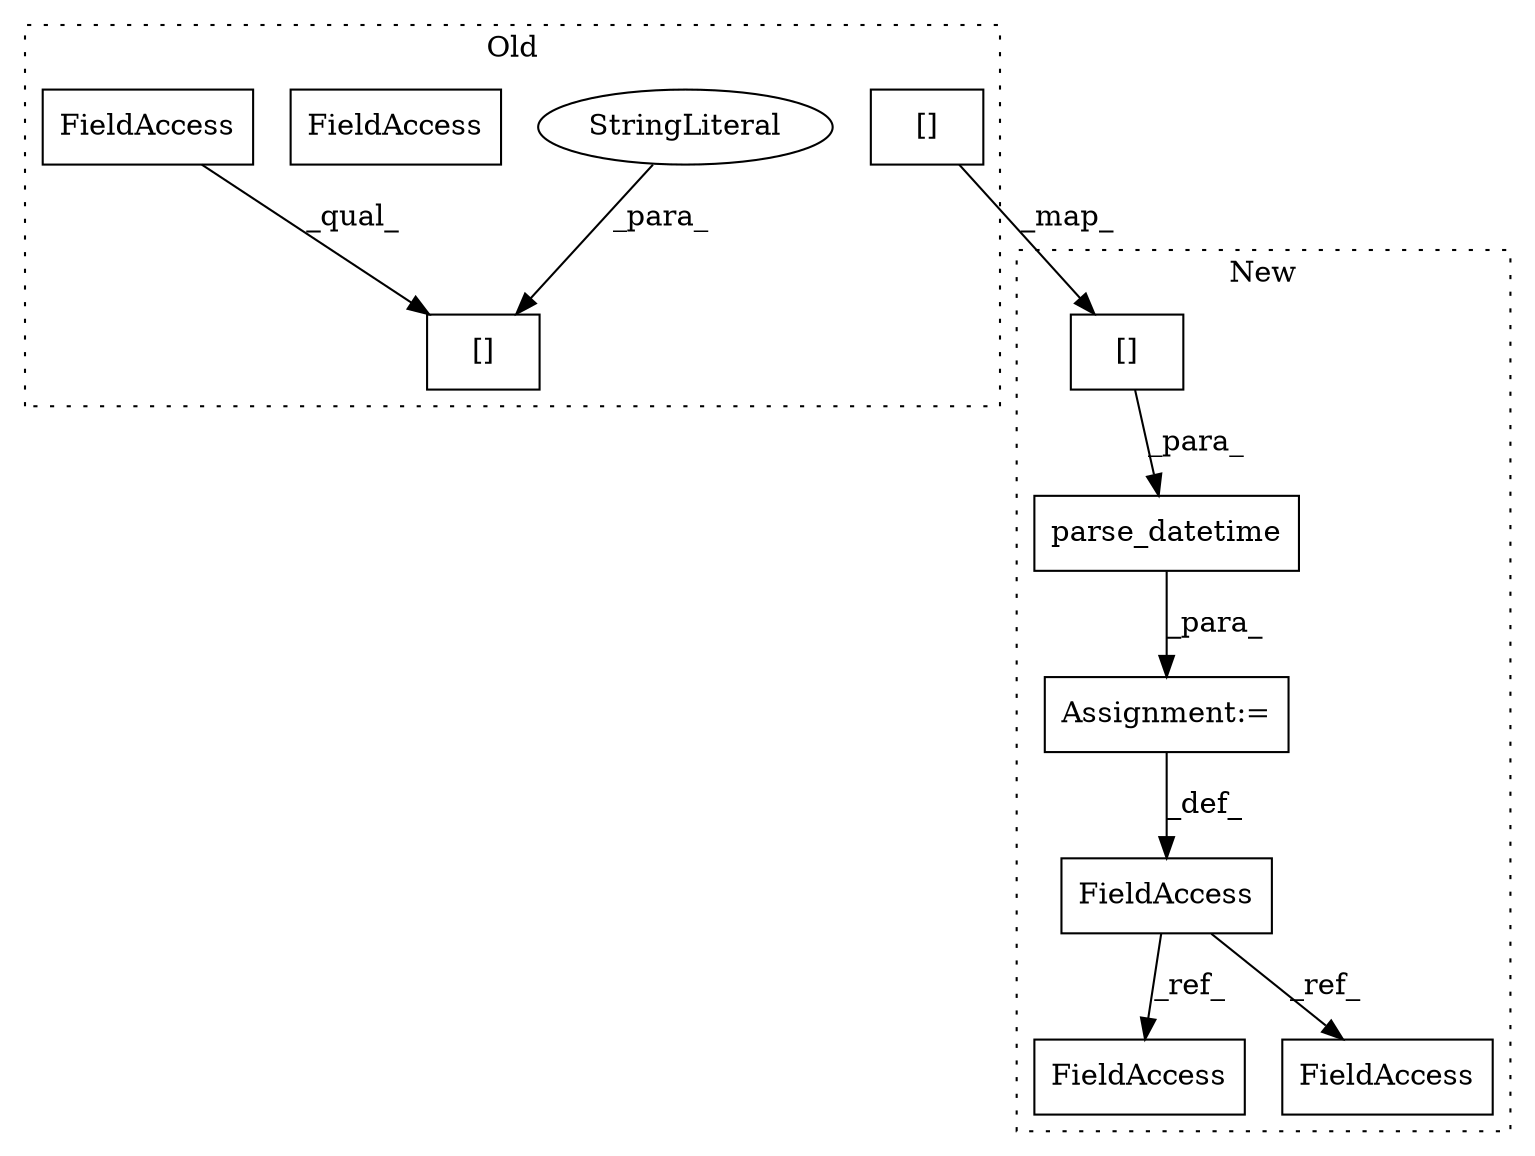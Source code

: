 digraph G {
subgraph cluster0 {
1 [label="[]" a="2" s="6767,6792" l="10,1" shape="box"];
3 [label="StringLiteral" a="45" s="6777" l="15" shape="ellipse"];
5 [label="[]" a="2" s="6579,6604" l="10,1" shape="box"];
6 [label="FieldAccess" a="22" s="6767" l="1" shape="box"];
11 [label="FieldAccess" a="22" s="6767" l="1" shape="box"];
label = "Old";
style="dotted";
}
subgraph cluster1 {
2 [label="parse_datetime" a="32" s="6640,6681" l="15,1" shape="box"];
4 [label="[]" a="2" s="6655,6680" l="10,1" shape="box"];
7 [label="FieldAccess" a="22" s="6626" l="13" shape="box"];
8 [label="FieldAccess" a="22" s="6723" l="13" shape="box"];
9 [label="FieldAccess" a="22" s="6898" l="13" shape="box"];
10 [label="Assignment:=" a="7" s="6639" l="1" shape="box"];
label = "New";
style="dotted";
}
2 -> 10 [label="_para_"];
3 -> 1 [label="_para_"];
4 -> 2 [label="_para_"];
5 -> 4 [label="_map_"];
7 -> 9 [label="_ref_"];
7 -> 8 [label="_ref_"];
10 -> 7 [label="_def_"];
11 -> 1 [label="_qual_"];
}